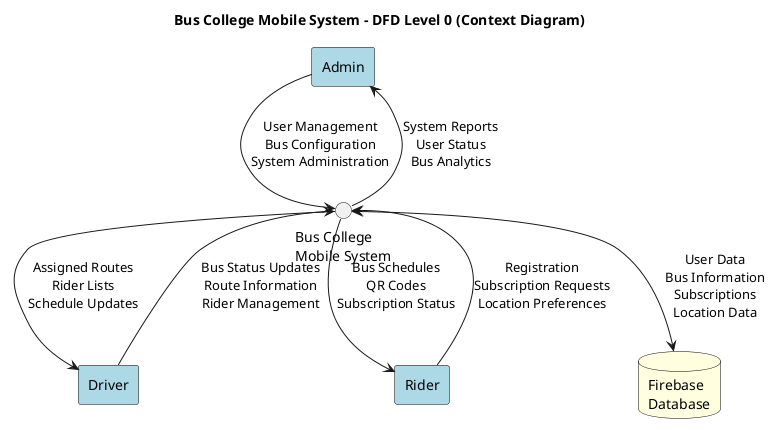 @startuml DFD_Level_0
!define ENTITY_COLOR LightBlue
!define SYSTEM_COLOR LightGreen
!define DATASTORE_COLOR LightYellow

skinparam rectangle {
    BackgroundColor ENTITY_COLOR
    BorderColor Black
}

skinparam database {
    BackgroundColor DATASTORE_COLOR
    BorderColor Black
}

skinparam circle {
    BackgroundColor SYSTEM_COLOR
    BorderColor Black
}

' External Entities
rectangle "Admin" as admin
rectangle "Driver" as driver
rectangle "Rider" as rider

' System
circle "Bus College\nMobile System" as system

' Data Stores
database "Firebase\nDatabase" as db

' Data Flows - Admin
admin --> system : "User Management\nBus Configuration\nSystem Administration"
system --> admin : "System Reports\nUser Status\nBus Analytics"

' Data Flows - Driver
driver --> system : "Bus Status Updates\nRoute Information\nRider Management"
system --> driver : "Assigned Routes\nRider Lists\nSchedule Updates"

' Data Flows - Rider
rider --> system : "Registration\nSubscription Requests\nLocation Preferences"
system --> rider : "Bus Schedules\nQR Codes\nSubscription Status"

' System to Database
system <--> db : "User Data\nBus Information\nSubscriptions\nLocation Data"

title Bus College Mobile System - DFD Level 0 (Context Diagram)

@enduml 